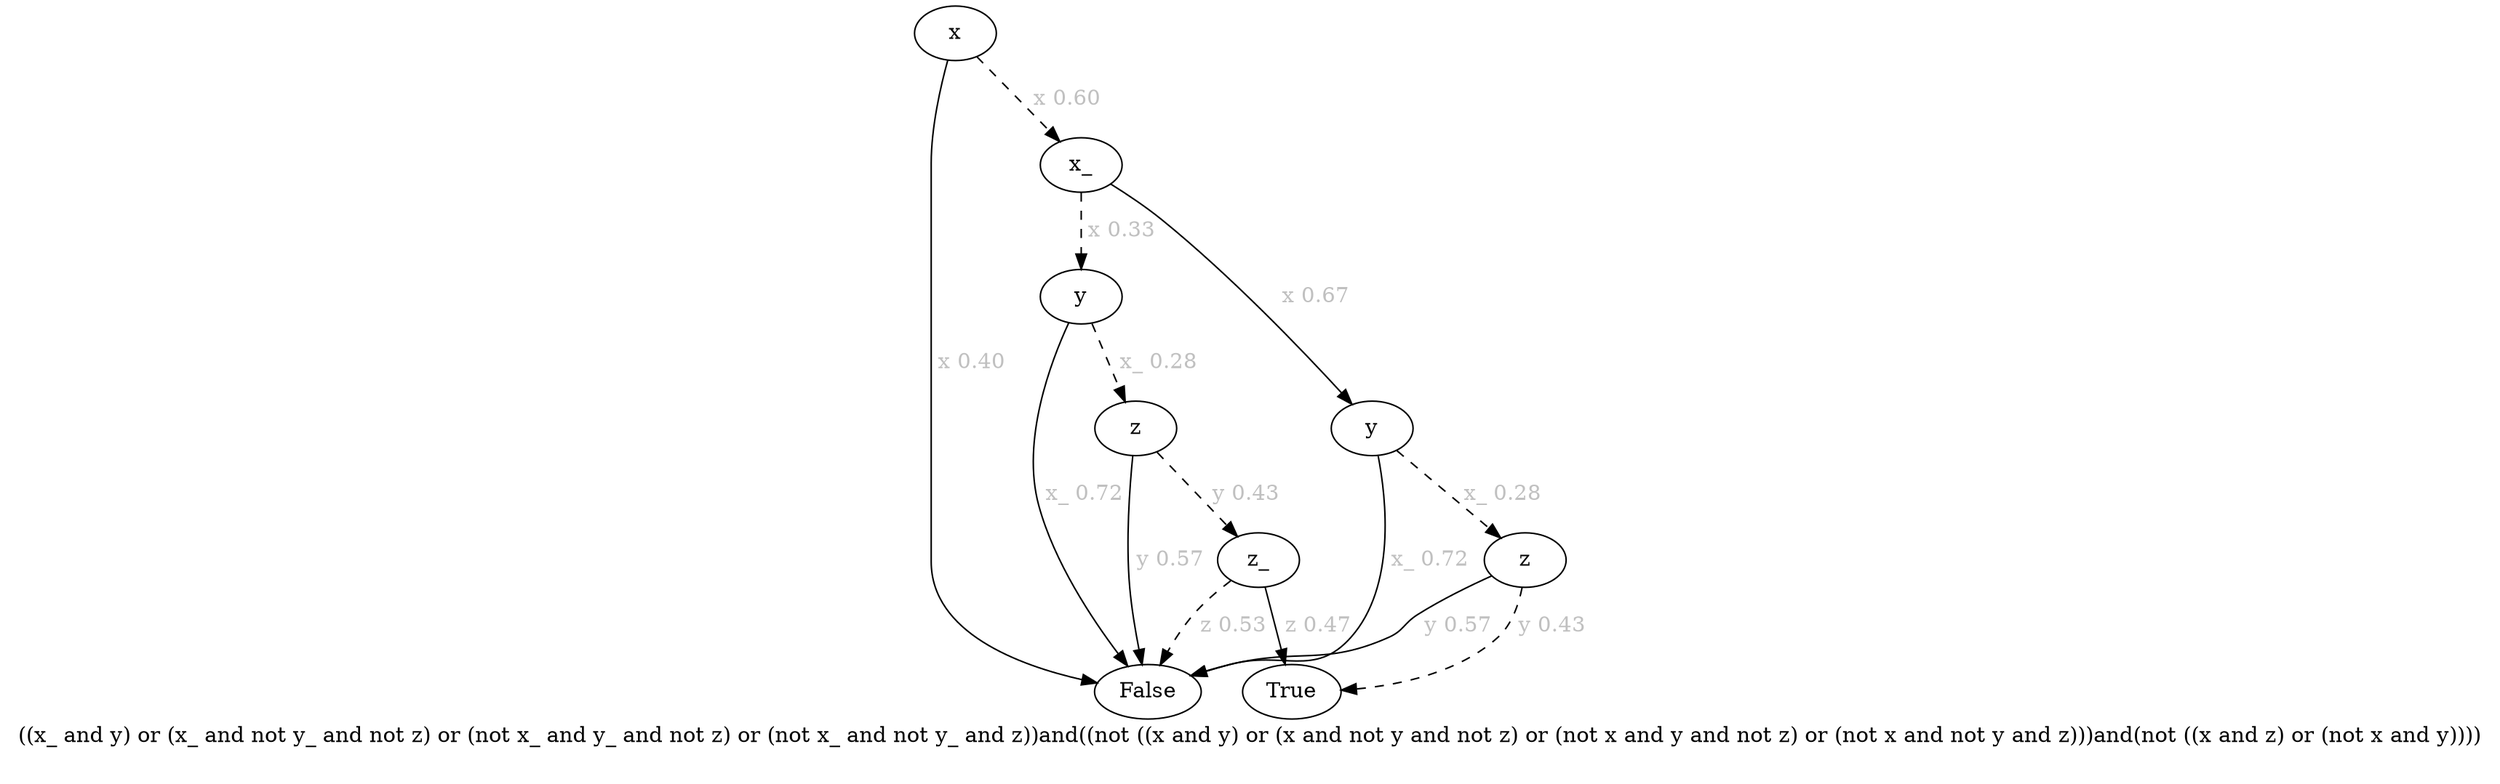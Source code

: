 digraph{
label="((x_ and y) or (x_ and not y_ and not z) or (not x_ and y_ and not z) or (not x_ and not y_ and z))and((not ((x and y) or (x and not y and not z) or (not x and y and not z) or (not x and not y and z)))and(not ((x and z) or (not x and y))))\n\n"
2643642589984[label=x]2643642591136[label="x_
"]
2643642589984 -> 2643642591136[style=dashed label=" x 0.60\n" fontcolor = gray]
2643642407216[label="y
"]
2643642591136 -> 2643642407216[style=dashed label=" x 0.33\n" fontcolor = gray]
2643642408560[label="z
"]
2643642407216 -> 2643642408560[style=dashed label=" x_ 0.28\n" fontcolor = gray]
2643642408752[label="z_
"]
2643642408560 -> 2643642408752[style=dashed label=" y 0.43\n" fontcolor = gray]
2643642589696[label="False
"]
2643642408752 -> 2643642589696[style=dashed label=" z 0.53\n" fontcolor = gray]
2643642590800[label="True
"]
2643642408752 -> 2643642590800 [label=" z 0.47\n" fontcolor = gray]
2643642589696[label="False
"]
2643642408560 -> 2643642589696 [label=" y 0.57\n" fontcolor = gray]
2643642589696[label="False
"]
2643642407216 -> 2643642589696 [label=" x_ 0.72\n" fontcolor = gray]
2643642406448[label="y
"]
2643642591136 -> 2643642406448 [label=" x 0.67\n" fontcolor = gray]
2643642408416[label="z
"]
2643642406448 -> 2643642408416[style=dashed label=" x_ 0.28\n" fontcolor = gray]
2643642590800[label="True
"]
2643642408416 -> 2643642590800[style=dashed label=" y 0.43\n" fontcolor = gray]
2643642589696[label="False
"]
2643642408416 -> 2643642589696 [label=" y 0.57\n" fontcolor = gray]
2643642589696[label="False
"]
2643642406448 -> 2643642589696 [label=" x_ 0.72\n" fontcolor = gray]
2643642589696[label="False
"]
2643642589984 -> 2643642589696 [label=" x 0.40\n" fontcolor = gray]
}
